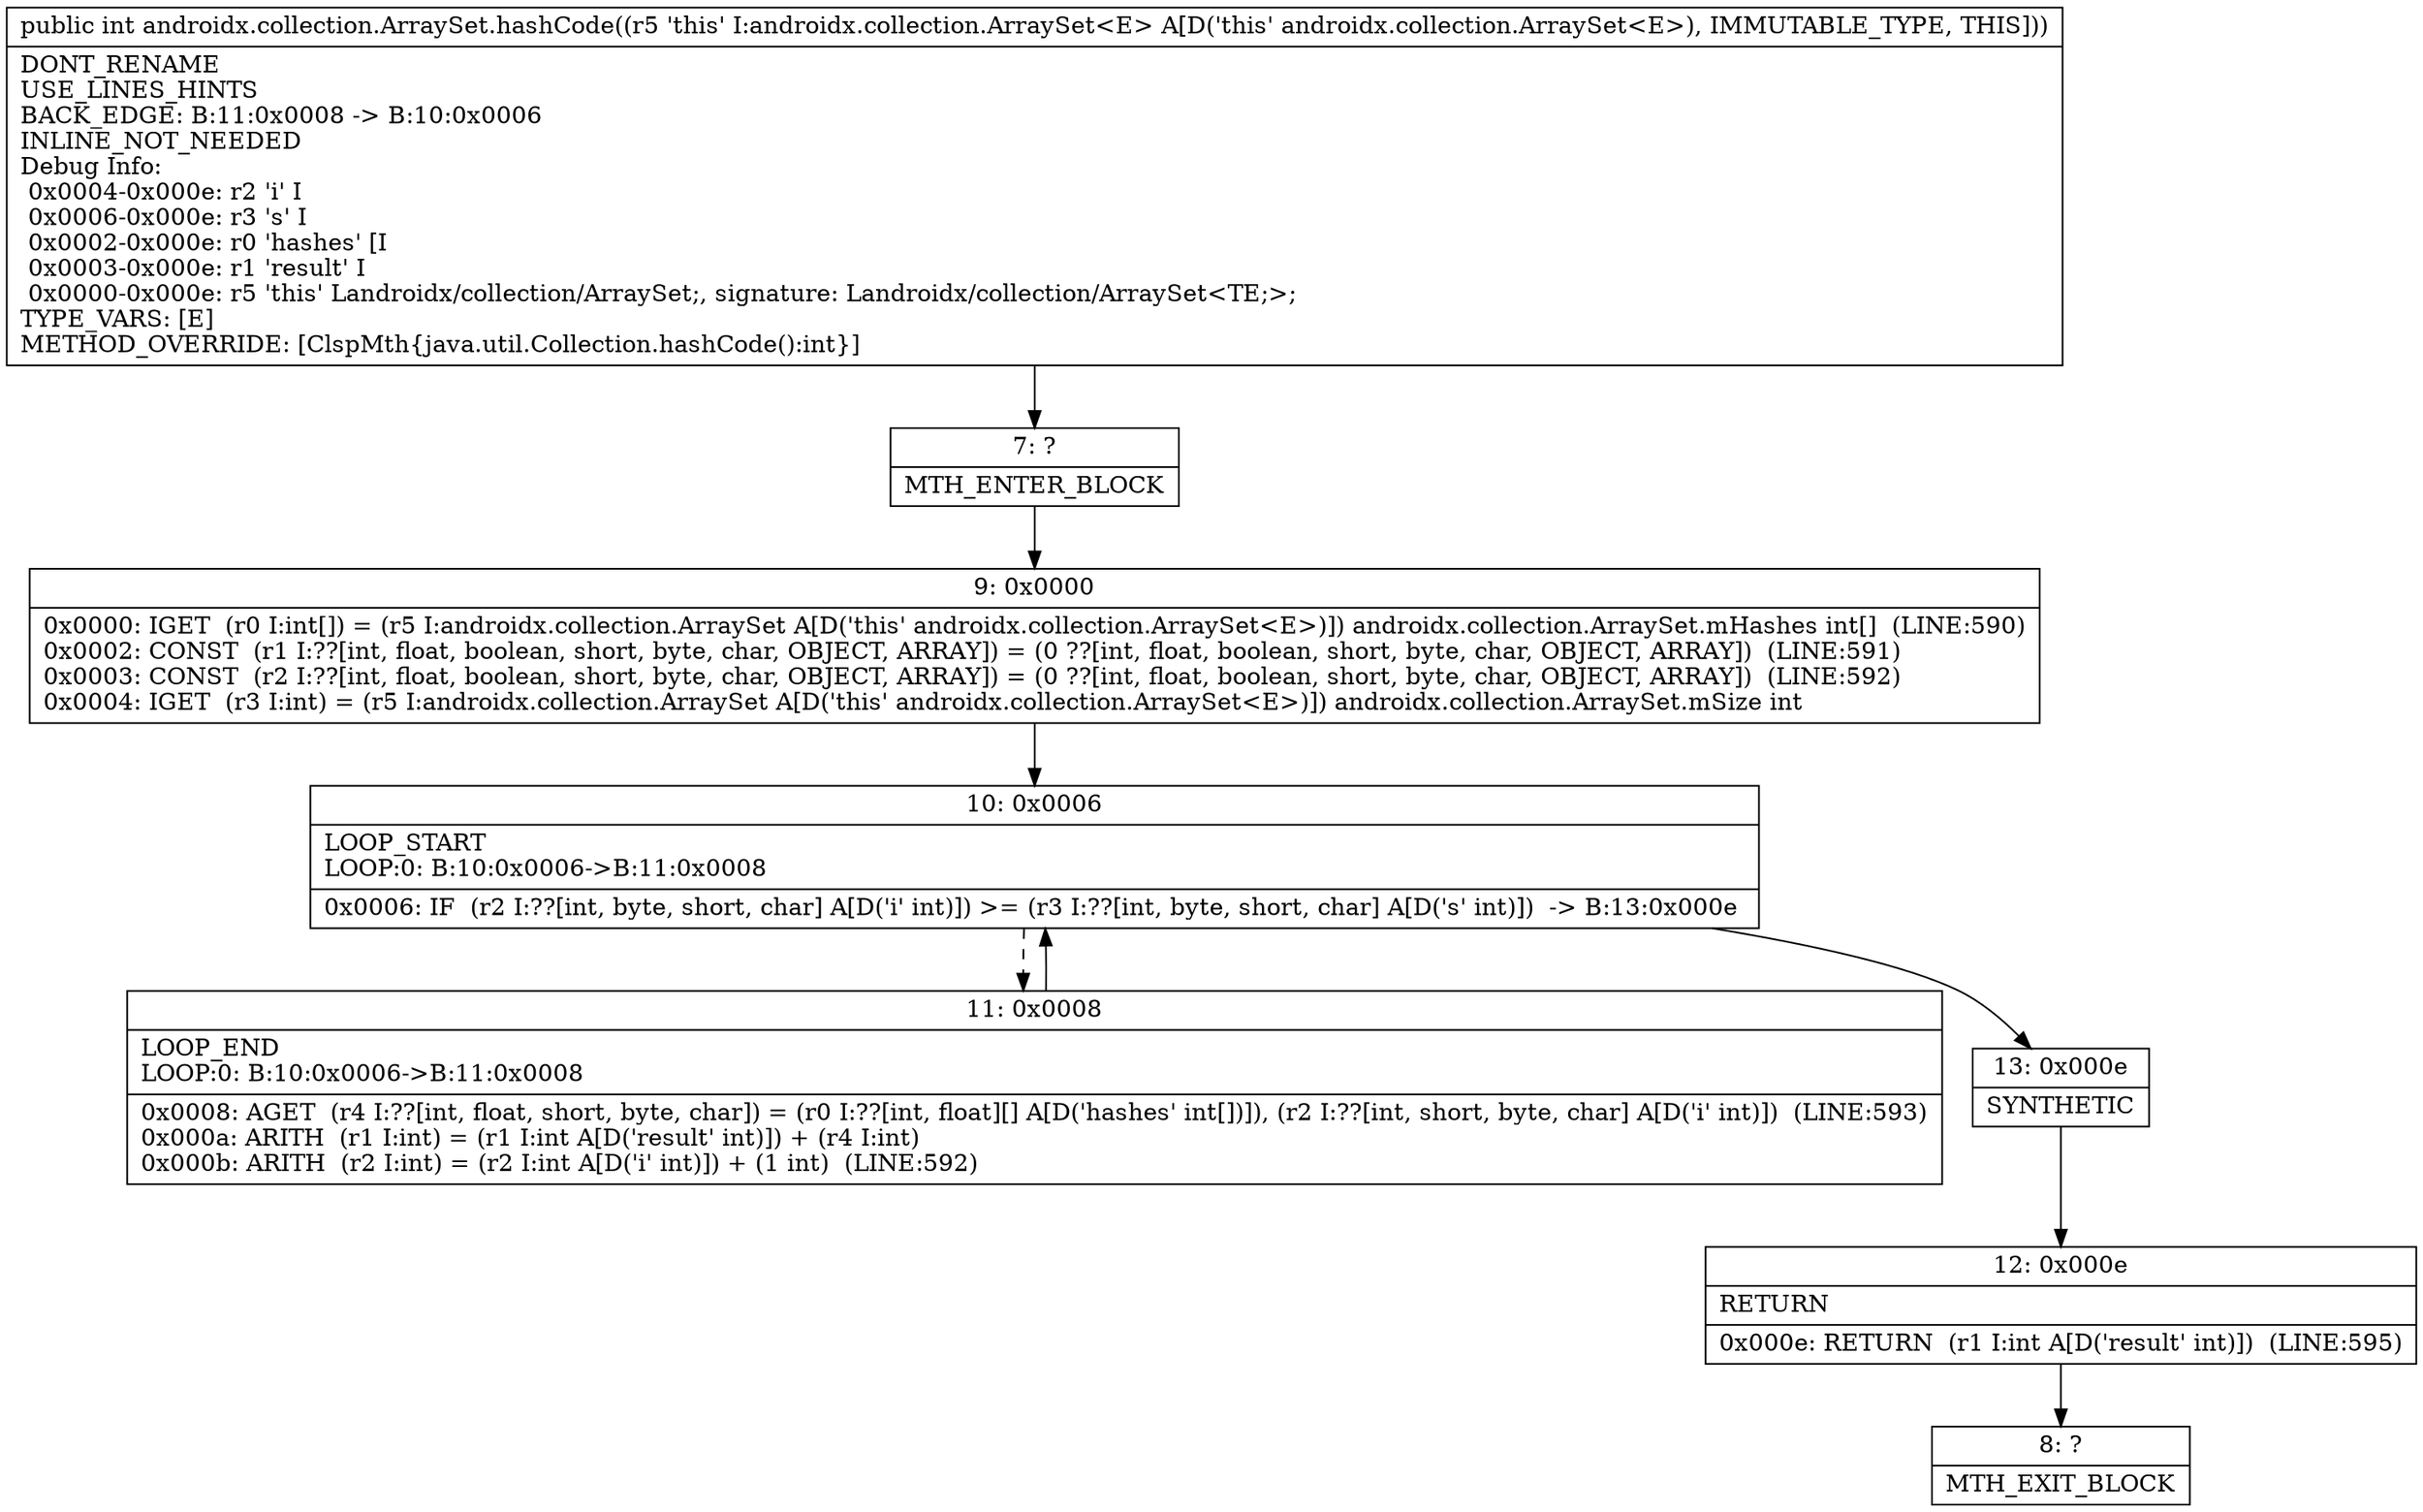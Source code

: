 digraph "CFG forandroidx.collection.ArraySet.hashCode()I" {
Node_7 [shape=record,label="{7\:\ ?|MTH_ENTER_BLOCK\l}"];
Node_9 [shape=record,label="{9\:\ 0x0000|0x0000: IGET  (r0 I:int[]) = (r5 I:androidx.collection.ArraySet A[D('this' androidx.collection.ArraySet\<E\>)]) androidx.collection.ArraySet.mHashes int[]  (LINE:590)\l0x0002: CONST  (r1 I:??[int, float, boolean, short, byte, char, OBJECT, ARRAY]) = (0 ??[int, float, boolean, short, byte, char, OBJECT, ARRAY])  (LINE:591)\l0x0003: CONST  (r2 I:??[int, float, boolean, short, byte, char, OBJECT, ARRAY]) = (0 ??[int, float, boolean, short, byte, char, OBJECT, ARRAY])  (LINE:592)\l0x0004: IGET  (r3 I:int) = (r5 I:androidx.collection.ArraySet A[D('this' androidx.collection.ArraySet\<E\>)]) androidx.collection.ArraySet.mSize int \l}"];
Node_10 [shape=record,label="{10\:\ 0x0006|LOOP_START\lLOOP:0: B:10:0x0006\-\>B:11:0x0008\l|0x0006: IF  (r2 I:??[int, byte, short, char] A[D('i' int)]) \>= (r3 I:??[int, byte, short, char] A[D('s' int)])  \-\> B:13:0x000e \l}"];
Node_11 [shape=record,label="{11\:\ 0x0008|LOOP_END\lLOOP:0: B:10:0x0006\-\>B:11:0x0008\l|0x0008: AGET  (r4 I:??[int, float, short, byte, char]) = (r0 I:??[int, float][] A[D('hashes' int[])]), (r2 I:??[int, short, byte, char] A[D('i' int)])  (LINE:593)\l0x000a: ARITH  (r1 I:int) = (r1 I:int A[D('result' int)]) + (r4 I:int) \l0x000b: ARITH  (r2 I:int) = (r2 I:int A[D('i' int)]) + (1 int)  (LINE:592)\l}"];
Node_13 [shape=record,label="{13\:\ 0x000e|SYNTHETIC\l}"];
Node_12 [shape=record,label="{12\:\ 0x000e|RETURN\l|0x000e: RETURN  (r1 I:int A[D('result' int)])  (LINE:595)\l}"];
Node_8 [shape=record,label="{8\:\ ?|MTH_EXIT_BLOCK\l}"];
MethodNode[shape=record,label="{public int androidx.collection.ArraySet.hashCode((r5 'this' I:androidx.collection.ArraySet\<E\> A[D('this' androidx.collection.ArraySet\<E\>), IMMUTABLE_TYPE, THIS]))  | DONT_RENAME\lUSE_LINES_HINTS\lBACK_EDGE: B:11:0x0008 \-\> B:10:0x0006\lINLINE_NOT_NEEDED\lDebug Info:\l  0x0004\-0x000e: r2 'i' I\l  0x0006\-0x000e: r3 's' I\l  0x0002\-0x000e: r0 'hashes' [I\l  0x0003\-0x000e: r1 'result' I\l  0x0000\-0x000e: r5 'this' Landroidx\/collection\/ArraySet;, signature: Landroidx\/collection\/ArraySet\<TE;\>;\lTYPE_VARS: [E]\lMETHOD_OVERRIDE: [ClspMth\{java.util.Collection.hashCode():int\}]\l}"];
MethodNode -> Node_7;Node_7 -> Node_9;
Node_9 -> Node_10;
Node_10 -> Node_11[style=dashed];
Node_10 -> Node_13;
Node_11 -> Node_10;
Node_13 -> Node_12;
Node_12 -> Node_8;
}

